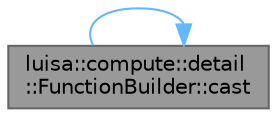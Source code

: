digraph "luisa::compute::detail::FunctionBuilder::cast"
{
 // LATEX_PDF_SIZE
  bgcolor="transparent";
  edge [fontname=Helvetica,fontsize=10,labelfontname=Helvetica,labelfontsize=10];
  node [fontname=Helvetica,fontsize=10,shape=box,height=0.2,width=0.4];
  rankdir="LR";
  Node1 [id="Node000001",label="luisa::compute::detail\l::FunctionBuilder::cast",height=0.2,width=0.4,color="gray40", fillcolor="grey60", style="filled", fontcolor="black",tooltip="Create cast expression"];
  Node1 -> Node1 [id="edge1_Node000001_Node000001",color="steelblue1",style="solid",tooltip=" "];
}

